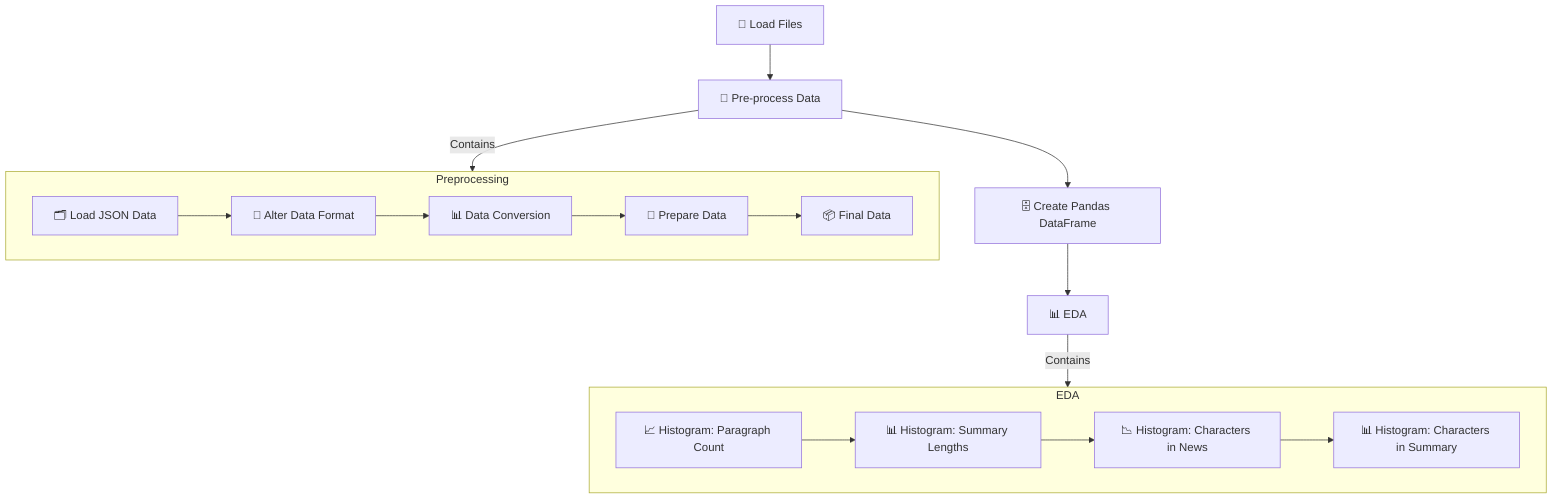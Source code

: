 graph TD;
    A["📂 Load Files"] --> B["📃 Pre-process Data"];
    B --> C["🗄️ Create Pandas DataFrame"];
    C --> D["📊 EDA"];
    
    subgraph Preprocessing
        B1["🗂️ Load JSON Data"] --> B2["🔄 Alter Data Format"];
        B2 --> B3["📊 Data Conversion"];
        B3 --> B4["📖 Prepare Data"];
        B4 --> B5["📦 Final Data"];
    end
    
    B -->|Contains| Preprocessing;
    
    subgraph EDA
        D1["📈 Histogram: Paragraph Count"] --> D2["📊 Histogram: Summary Lengths"];
        D2 --> D3["📉 Histogram: Characters in News"];
        D3 --> D4["📊 Histogram: Characters in Summary"];
    end
    
    D -->|Contains| EDA;